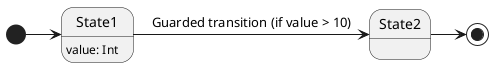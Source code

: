 @startuml
State1 : value: Int
[*] -> State1
State1 -> State2 : Guarded transition (if value > 10)
State2 -> [*]
@enduml 

